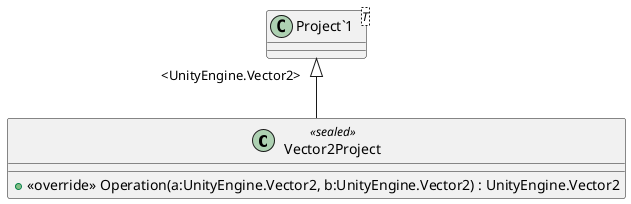 @startuml
class Vector2Project <<sealed>> {
    + <<override>> Operation(a:UnityEngine.Vector2, b:UnityEngine.Vector2) : UnityEngine.Vector2
}
class "Project`1"<T> {
}
"Project`1" "<UnityEngine.Vector2>" <|-- Vector2Project
@enduml
